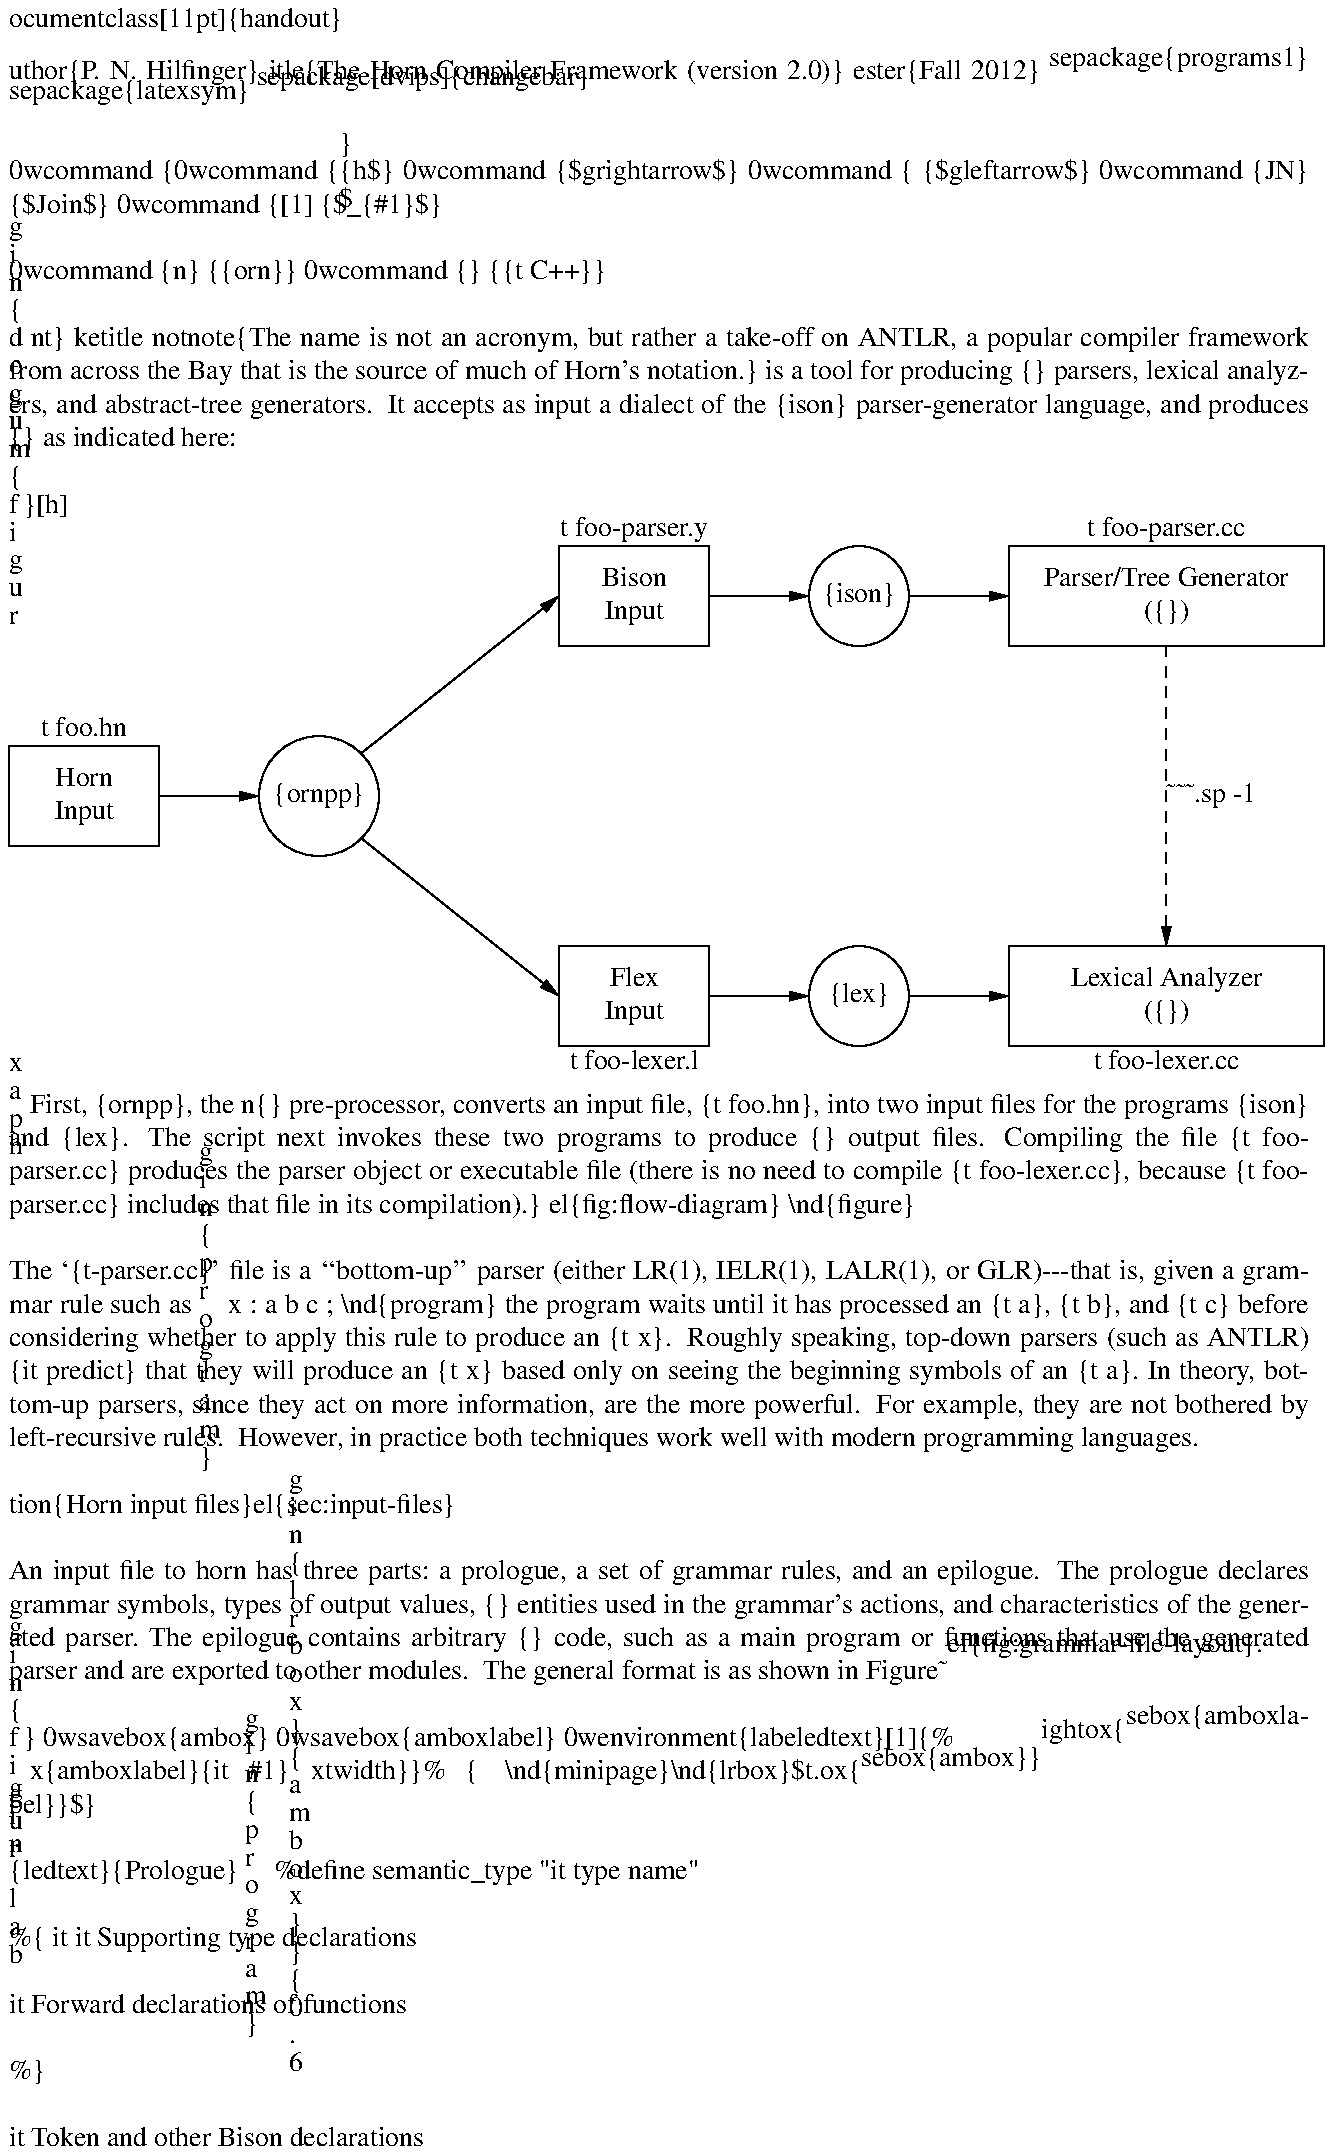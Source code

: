 \documentclass[11pt]{handout}

\author{P. N. Hilfinger}
\title{The Horn Compiler Framework (version 2.0)}
\course{CS164}
\semester{Fall 2012}
\usepackage{programs1}
\usepackage{latexsym}
\usepackage[dvips]{changebar}

\newcommand {\caret} {{\tt \^{ }}}
\newcommand {\bs} {$\backslash$}
\newcommand {\RA} {$\Longrightarrow$}
\newcommand {\LA} {$\Longleftarrow$}
\newcommand {\JN} {$\Join$}
\newcommand {\sv}[1] {$_{#1}$}

\newcommand {\Horn} {{\sc Horn}}
\newcommand {\CPP} {{\tt C++}}

\begin{document}
\maketitle
\Horn\footnote{The name is not an acronym, but rather a take-off on
ANTLR, a popular compiler framework from across the Bay that is the
source of much of Horn's notation.} is a tool
for producing \CPP{} parsers, lexical analyzers, and abstract-tree
generators.  It accepts as input a dialect of the {\sc Bison}
parser-generator language, and produces \CPP{} as indicated here:

\begin{figure}[h]
.PS
right

Bison: box "Bison" "Input"; arrow; circle "{\sc bison}"; arrow; 
       CPP_Parser: box "Parser/Tree Generator" "(\CPP{})" wid 2.1*boxwid
       "\tt foo-parser.y" at Bison.n above
       "\tt foo-parser.cc" at CPP_Parser.n above
       

Flex:  box "Flex" "Input" with .nw at Bison.sw - (0, 3*boxht); arrow; 
       circle "{\sc flex}"; arrow; 
       CPP_Lexer: box "Lexical Analyzer" "(\CPP{})" wid 2.1*boxwid
       "\tt foo-lexer.l" at Flex.s below
       "\tt foo-lexer.cc" at CPP_Lexer.s below

Input: box "Horn" "Input" with .e at 1/2 between Bison.w-(2,0) and Flex.w-(2,0);
       arrow; Horn: circle rad 1.2*circlerad "{\sc hornpp}" 
       arrow from Horn.ne to Bison.w 
       arrow from Horn.se to Flex.w 
       "\tt foo.hn" at Input.n above


arrow dashed from CPP_Parser.s to CPP_Lexer.n "~~~\#includes" ljust

.PE
\box\graph
\caption{Diagram of how the \Horn{} script processes source files.  
First, {\sc hornpp}, the \Horn{} pre-processor, converts an input file,
{\tt foo.hn}, into
two input files for the programs {\sc bison} and {\sc flex}.  The
script next invokes these two programs to produce \CPP{} output files.
Compiling the file {\tt foo-parser.cc} produces the parser object or
executable file (there is no need to compile {\tt foo-lexer.cc},
because {\tt foo-parser.cc} includes that file in its compilation).}
\label{fig:flow-diagram}
\end{figure}

The `{\tt-parser.cc}' file is a ``bottom-up'' parser (either LR(1),
IELR(1), LALR(1), or GLR)---that is, given a grammar rule such as
\begin{program}
x : a b c ;
\end{program}
the program waits until it has processed an {\tt a}, {\tt b}, and {\tt
c} before considering whether to apply this rule to produce an {\tt x}.
Roughly speaking, top-down parsers (such as ANTLR) {\it predict\/} 
that they will
produce an {\tt x} based only on seeing the beginning symbols of an
{\tt a}. In theory, bottom-up parsers, since they act on more
information, are the more powerful.  For example, they are not
bothered by left-recursive rules.  However, in practice
both techniques work well with modern programming languages. 

\section{Horn input files}\label{sec:input-files}

An input file to horn has three parts: a prologue, a set of grammar
rules, and an epilogue.  The prologue declares grammar symbols, types
of output values, \CPP{} entities used in the grammar's actions,
and characteristics of the generated parser. The epilogue contains
arbitrary \CPP{} code, such as a main program or functions that use the 
generated parser and are exported to other modules.  The general
format is as shown in Figure~\ref{fig:grammar-file-layout}.

\begin{figure}
\newsavebox{\grambox}
\newsavebox{\gramboxlabel}
\newenvironment{labeledtext}[1]{%
   \sbox{\gramboxlabel}{\it #1}\begin{lrbox}{\grambox}\begin{minipage}{0.6\textwidth}}%
{  \end{minipage}\end{lrbox}$\left.\mbox{\usebox{\grambox}}\right\}\mbox{\usebox{\gramboxlabel}}$}

\begin{labeledtext}{Prologue}
\begin{program}
%define semantic_type "\{\it type name\}"

%{
\{\it \#include statements\}

\{\it Supporting type declarations\}

\{\it Forward declarations of functions\}

%}

\{\it Token and other Bison declarations\}

\end{program}
\end{labeledtext}
\begin{labeledtext}{Grammar}
\begin{program}
%%

\{\it Grammar and lexical rules\}

\end{program}
\end{labeledtext}
\begin{labeledtext}{Epilogue}
\begin{program}
%%

\{\it Definitions of functions, global variables, etc.\}
\end{program}
\end{labeledtext}
\caption{General layout of a Horn input file.}
\label{fig:grammar-file-layout}
\end{figure}

\section{Basic  Grammar and Lexical Rules}\label{sec:basic-rules}

The rule sets that \Horn{} and its underlying engine, {\sc Bison}, handle are
called {\it context-free grammars (CFG).\/}  The notation used is a variety of 
{\it Backus-Naur Form (BNF).}
Each rule has the form
$$ s_0 : s_1 \dots s_n ; $$
($n\ge0$), where the $s_i$ are {\it grammar symbols,} each of which ultimately
stands for some set of possible strings of characters, which we'll
denote $L(s_i)$, the {\it language\/} denoted by $s_i$.  The generic rule
pictured here means ``The set of strings $L(s_0)$ includes (is a
superset of) all
those that can be formed by concatenating a string from each of $L(s_1)$,
$L(s_2)$, \dots, and $L(s_n)$.''  We refer to $s_0$ as the {\it
left-hand side\/} in this particular rule, and $s_1\dots s_n$ as the
{\it right-hand side.}

\subsection{Context-free grammar}\label{sec:basic-cfg}
A subset of grammar symbols, called 
{\it terminal symbols\/} (or {\it terminals\/} for short) form the base cases in this recursive
definition.  They are defined by a set of {\it lexical rules}
(described in \S\ref{sec:lexical-rules}), and in \Horn{} are denoted
by identifiers that start
with upper-case letters (such as {\tt ID}), by literal strings in
double quotes (e.g, {\tt"while"}), or by single-character strings in
single quotes (e.g., {\tt ';'}).  The other grammar symbols, all
beginning with lower-case letters in \Horn, 
are called {\it nonterminal symbols}\footnote{You can change this case
convention in a given file using the {\tt\%convention} directive.  See
\S\protect\ref{sec:decls}.}. One particular nonterminal
symbol is called the {\it start symbol,} conventionally taken to be the
symbol defined by the first grammar rule.  The language denoted by the
start symbol is the language defined by the grammar as a whole.
This language is taken to be the {\it minimal\/} language that
satisfies all the grammar rules\footnote{This is a typical sort of
definition in mathematics.  Each individual rule with a given nonterminal $s$ as
its left-hand side defines a subset of $L(s)$, but doesn't say what
else might be in $L(s)$.  So we make this additional provision of
minimality, which in effect says 
that the only strings in $L(s)$ are those that are {\it required\/} 
to be there by some rule.}.  

For example, the following grammar describes simple arithmetic
expressions (see \S\ref{sec:lexical-rules} for how we define the
terminal symbol {\tt NUM}):
\begin{program}
expr : term;

expr : expr "+" term;

expr : expr "-" term;

term : factor;

term : term "*" factor;

term : term "/" factor;

factor : NUM;

factor : "(" expr ")";
\end{program}

\noindent 
Usually, we abbreviate rules by grouping those for the same left-hand
side, like this
\begin{program}
expr : term  |  expr "+" term  | expr "-" term;

term : factor  |  term "*" factor  |  term "/" factor;

factor : NUM |  "(" expr ")";
\end{program}

\noindent 
Assuming that we define {\tt NUM} to describe ordinary integer numerals in Java,
this grammar describes a language containing such strings as 
``{\tt 2*(3+9)-42},'' as you can see from the following {\it
derivation:}
\begin{program}
expr \{\RA\} expr - term \{\RA\} expr - factor \{\RA\} expr - NUM \{\RA\} term - NUM
\{\RA\} term * factor - NUM \{\RA\} term * ( expr ) - NUM 
\{\RA\} term * ( expr + term ) - NUM \{\RA\} term * ( expr + factor ) - NUM
\{\RA\} term * ( expr + NUM ) - NUM \{\RA\} term * ( term + NUM ) - NUM
\{\RA\} term * ( factor + NUM ) - NUM \{\RA\} term * ( NUM + NUM ) - NUM
\{\RA\} factor * ( NUM + NUM ) - NUM \{\RA\} NUM * ( NUM + NUM ) - NUM 
\end{program}
This derivation consists of a sequence of {\it sentential forms\/}
(separated by arrows),
starting with the start symbol and ending with a character string
(once the {\tt NUM}s are replaced by numerals, anyway). 
At each step we apply one rule, replacing one nonterminal symbol with
the right-hand side of one rule for that nonterminal.
The parsers generated by \Horn{}
and {\sc Bison} actually perform such derivations in reverse, {\it
reducing\/} the input to the start symbol.

Here, the language $L({\tt expr})$ is the set of all sentential forms
that contain only terminal symbols and that appear at the end of
some derivation that starts from {\tt expr}.  
At each point in a derivation, there is typically more than one
possible rule by which to replace any given nonterminal symbol.  Any
of these rules might be chosen, regardless of what symbols surround
the nonterminal---hence the adjective {\it context-free.}  \Horn{}
always chooses to apply a rule to the rightmost nonterminal symbol at
each stage---a {\it rightmost derivation.}  Since it does so in
reverse, we say that it produces {\it reverse rightmost\/} (also
called {\it canonical\/}) derivations.

\subsection{The end of file}\label{sec:eof1}

The \Horn{} system actually inserts its own start symbol into the
grammar, effectively defining it like this:
\begin{program}
\{\it horn\_start\_symbol\} : your_start_symbol \{\it EOF\} ;
\end{program}
where {\tt EOF} indicates the end of the input (End Of File).  The
symbols written here in italics are internally generated; you don't
have access to them.
A lexical rule (\S\ref{sec:lexical-rules}) can return an end of file
token by using~0 as the syntactic category (see
\S\ref{sec:setting-token}),
but this is not generally necessary unless you include specific actions in your
lexer for end-of-file (see {\tt\_EOF} in \S\ref{sec:special-lexical-symbols}).

\subsection{Extended BNF}\label{sec:extended-bnf}

Certain grammatical constructs crop up repeatedly.  For example, as
part of 
describing an S-expression in Lisp, we need to describe a sequence of 
S-expressions\footnote{\Horn{} uses C-style comments, so ``{\tt/* empty */}'' is ignored.  I
use it for human readers as a convention for indicating a
right-hand side with no
symbols---an empty string.}:
\begin{program}
sexpr : atom | "(" sexpr_list ")";

sexpr_list : /* empty */ | sexpr_list sexpr;
\end{program}
As a shorthand, we can write this instead as
\begin{program}
sexpr : atom | "(" sexpr* ")";
\end{program}
The trailing `{\tt *}' (the {\it Kleene star}) 
means ``zero or more repetitions of.''  Similarly, a trailing
`{\tt+}', as in 
\begin{program}
stmt_list : stmt+
\end{program}
means ``one or more repetitions of,'' and a trailing `{\tt?}', as in
\begin{program}
relation : expr "not"? "in" expr;
\end{program}
means ``optional,'' or ``zero or one occurrences of.''

\Horn{} also permits grouping using parentheses, as in ordinary
algebraic expressions.  Thus, instead of
\begin{program}
expr : expr "+" term | expr "-" term;
\end{program}
you may write
\begin{program}
expr : expr ("+" | "-") term;
\end{program}
In combination with the other notations, you can describe even more
complex constructs succinctly, such as:
\begin{program}
argument_list : "(" ( expr ( "," expr )* )? ")";
\end{program}
to describe the parenthesized part of a function call.

These extensions to the plain BNF presented in \S\ref{sec:basic-cfg}
give what is called {\it extended
BNF}.  All of them can be translated into plain BNF (which, in fact, is how
the \Horn{} processor deals with them).

\subsection{Lexical rules}\label{sec:lexical-rules}

Lexical rules define terminal symbols, also known as {\it (lexical) tokens\/} or
{\it lexemes.\/}  The \Horn{} script 
uses an open-source tool called {\sc Flex} to produce a program
(called a {\it lexical analyzer\/}) that
processes them, splitting the input text into its constituent tokens
and giving these to the parser.  Each different kind of token has a
unique {\it syntactic category,\/} encoded as a non-negative integer.
In the \CPP{} programs it produces, \Horn{} defines the upper-cased 
terminal symbols used in your grammar as constants that other parts of
your program can use.

Lexical rules look very much like
ordinary context-free grammar rules that define nonterminal symbols
(``CFG rules'' from here on),
but with a few restrictions and extensions.  Lexical rules may not contain
nonterminal symbols or other named terminal symbols---just
double-quoted strings, single-quoted 
characters, and {\it auxiliary lexical symbols,} defined below.  Like
CFG rules, lexical rules may use parentheses and the operators
`{\tt*}', `{\tt+}', `{\tt?}', and `{\tt|}'. 

Lexical rules may also
use sets of characters.  First, the notation 
\begin{program}
'\{$C_1$\}' .. '\{$C_n$\}'
\end{program}
is a synonym for
\begin{program}
'\{$C_1$\}' | '\{$C_2$\}' | \{$\cdots$\} | '\{$C_n$\}'
\end{program}
where $C_2,\dots,C_{n-1}$ are all characters between $C_1$ and $C_n$
in the ASCII collating sequence.  Thus,
\begin{program}
'A' .. 'Z'
\end{program}
denotes ``any upper-case letter.''  
Ranges and single-quoted characters are the simplest sets of
characters.  The `{\tt|}' operator, when applied to two sets of
characters, yields a set of character.  Finally, the operator
`{\tt-}', when applied to two sets of characters, yields the set
difference between those sets: the set containing all characters in
the first operand that are not in the second.  For example, the set of 
lower-case consonants might be denoted
\begin{program}
'b' .. 'z' - ('e' | 'i' | 'o' | 'u')
\end{program}

An {\it auxiliary lexical symbol\/} starts with an underscore, and is
defined by an {\it auxiliary lexical rule\/} having the same form as other
lexical rules.  These rules have two additional restrictions: an
auxiliary lexical symbol must be defined in a single rule, and the
right-hand side of an auxiliary lexical rule may only contain 
auxiliary lexical symbols that are defined {\it before\/} that rule.  
For example, we can define
\begin{program}
_UpperCase : 'A' .. 'Z';
_LowerCase : 'a' .. 'z';
_Digit : '0' .. '9';
_Letter : _UpperCase | _LowerCase
_Alphanum : _Letter | _Digit
ID : _Letter _Alphanum*
NUM : _Digit+
\end{program}
but it would be illegal to put the definition of {\tt\_Alphanum} first,
since it would then reference auxiliary symbols defined later, and it
would be illegal to write a rule such as
\begin{program}
_Chars : _Char | _Char _Chars
\end{program}
since it mentions {\tt\_Chars} on the right-hand side, but that is not
defined in a {\it previous} rule.  

The collection of all lexical rules (and auxiliary rules) together
define a {\it regular language,}  the set of all terminals.  This
collection is interpreted differently from the CFG rules.  There is
no one start symbol.  Instead, each time a terminal symbol is needed,
the lexical analyzer produced by \Horn{} in effect tries each of the 
lexical grammar rules to see if it matches the beginning of the
remaining input text.  The analyzer delivers the terminal symbol
of whichever rule matches the {\it longest\/}
prefix of the remaining text, with ties going to the first of the
rules matching the most text.  For example, consider
\begin{program}
WITH : "with";
ID : _Letter _Alphanum*;
\end{program}
If the remaining input starts with the characters ``{\tt withdraw \$10},''
then both of these rules will match a prefix of the input, but the
rule for {\tt ID} matches the longer prefix, so the lexer produces
{\tt ID} as the next terminal symbol. It never matters what terminal
symbols are allowed by the CFG grammar; the lexical analyzer will 
try all lexical rules against the remaining input.

With a few  exceptions (see \S\ref{sec:eof1} and \S\ref{sec:prefer}),
lexical rules that match the
empty string are ignored, in order to guarantee that the lexical
analyzer always makes progress.  For example, consider
\begin{program}
NUM: ('0' .. '9')*;
\end{program}
If the next input character is something other than a digit, then the
definition of `{\tt*}' indicates that this rule can match an empty
string, which would be the longest possible match for {\tt NUM} in
that case.  However, even if no other lexical rule matches, the match
for {\tt NUM} will be ignored.  Instead, the lexical analyzer will
fall back to a last-resort default in which it delivers the next
character in the input as a token (the same token denoted by a
single-quoted one-character string in rules).

\Horn{} automatically  turns terminal symbols represented by strings
or character constants in the CFG grammar into lexical rules that
precede any lexical rules supplied by the user.  Thus,
\begin{program}
expr : expr "in" expr;
\end{program}
becomes something like
\begin{program}
TOK_3 : "in";
expr : expr TOK3 expr;
\end{program}
where {\tt TOK\_3} is some automatically generated symbol.
You never need to know about these generated symbols.
And because the implicit definition of {\tt TOK\_3} would come before
any (user-written) rule for {\it ID} (such as that above), 
the {\tt TOK\_3} rule will have precedence (as desired), even though
{\tt ID} also matches the same string.


\subsection{Predefined character sets}\label{sec:predefined-char-sets}

A few predefined auxiliary rules denote specific characters sets that
are often encountered.  Unlike user-defined auxiliary rules, these are
recognized as character sets and may therefore be subtracted from
other character sets, as in
\begin{program}
_NONBLANK : _ANY - ('\n' | '\t' | ' ' | '\r')
    ;
\end{program}
The names of these rules are reserved.

\begin{description}
\item[\_ANY] Any of the
allowable characters (everything other than ASCII NUL (`\verb|\000|')
and `\verb|\377|' (an 8-bit character used internally to indicate end-of-input).
\item[\_UPPER] Upper-case latin letters (\verb|'A'..'Z'|).
\item[\_LOWER] Lower-case latin letters (\verb|'a'..'z'|).
\item[\_LETTER] Same as \verb/_UPPER | _LOWER/.
\item[\_DIGIT] Decimal digits (\verb|'0'..'9'|).
\item[\_HEX] Hexadecimal digits (\verb/'0'..'9' | 'a' .. 'f' | 'A' .. 'F'/).
\item[\_ALNUM] Same as \verb/_ALPH | _DIGIT/.
\item[\_SPACE] One of the standard whitespace characters: blank, tab,
newline, carriage return, vertical tab, or form feed.
\item[\_BLANK] Same as \verb/' ' | '\t'/.
\item[\_CONTROL] A control character (\verb/'\001' .. '\037' | '177'/)
\item[\_GRAPHIC] A printable character that makes a visible mark.
\item[\_PRINTABLE] A blank or graphic character.
\item[\_PUNCTUATION] A non-alphanumeric graphic character.
\end{description}


\subsection{Special lexical symbols}\label{sec:special-lexical-symbols}

Several auxiliary symbols are pre-defined. Each matches the empty
string, but only under certain circumstances.  At the moment, none may
be mentioned in an auxiliary rule.
\begin{description}
\item[\_BOL] Matches the empty string at the beginning of a line: that
is, at the beginning of the file or just after a line terminator
sequence).   It may only occur as the first symbol in a lexical rule.
\item[\_EOL] Matches the empty string at the end of a line: 
that is, immediately before a line
terminator sequence (defined as an optional carriage return followed
by a newline character).  It does {\it not\/} match at the end of
file, so if the last line of your input is not properly terminated,
you may not get the results you expect.  It may only occur as the last
symbol in a lexical rule.

{\bf Warning:} There is a slight glitch here.  For the purposes of
determining a longest match, {\_EOL} counts as if it matched the
newline sequence (i.e., as if it matched a 1- or 2-character string rather
than a 0-character string).  Usually, this doesn't matter, but it is
easy to contrive cases where it does.

\item[\_EOF] Matches the empty string at the end of file.
It must appear at the end of its
rule. You will not often need to use this; the \Horn{} lexical analyzer will
by default return an end-of-file indication at the appropriate point,
and as described in \S\ref{sec:eof1}, the CFG grammar is automatically
set up to handle it.  {\tt\_EOF} is a special case in that any rule it
appears in {\it can} match the empty string.
Once {\tt\_EOF} matches, it continues to do so until the lexer
switches to another input file, so be careful to avoid an infinite
loop when using such rules.
A common way to do so is to have your rule explicitly return the
end-of-file category (0) when you reach real end of file (Horn usually
does this for you automatically if you don't provide an explicit rule
that matches {\tt\_EOF}.)
\end{description}

\subsection{Preferred lexical rules and empty matches}\label{sec:prefer}

Normally, the lexical analyzer returns the longest non-empty match
possible from among its rules, preferring the first-appearing rule
when there are ties.  By including the special declarative symbol
{\tt\%prefer} at the end of a lexical rule (just before the lexical
action, if any), you can specify that a rule should be chosen in
preference to rules not so marked, regardless of the length of text
matched, and that it may match an empty
string.  Among preferred rules, the usual precedence rules apply.

As you might guess, this feature is rather specialized.
In general, you should rely on \Horn's usual rules for precedence.
Indeed, the only use I've found so far for {\tt\%prefer} is to handle Python's
indentation rules:
\begin{program}
*: _BOL (' ' | '\t')* %prefer { ... }
\end{program}

When a preferred rule matches the empty string, no further 
preferred rules are applied until at least one more token is read
using non-preferred rules (to avoid infinite loops in which the
lexical analyzer keeps returning empty strings).

\section{Grammar Conflicts}\label{sec:conflicts}

\Horn{} parsers belong to a category known as {\it shift-reduce\/}
parsers.  These attempt to reconstruct, in reverse, the sequence of
grammar rules needed to derive the input from the start symbol, as
described in \S\ref{sec:basic-cfg}.  The parser consumes the input and
maintains a sequence of grammar symbols (terminals and nonterminals)
called the 
{\it parsing stack\/}\footnote{Abstractly, it is a 
sequence, but because of the way shift-reduce
parsing works, we almost invariably refer to it as a stack, since it
is always the most recently added symbols (those at the ``top'') that
are manipulated at each step.} such that the concatenation of 
the parsing stack and
the remaining input (as a sequence of tokens) forms one of the 
sentential forms in a derivation (again, see \S\ref{sec:basic-cfg}).

At each step, the parser either {\it shifts\/} a token from the
remaining input onto the end (top) of the parsing stack, or it 
{\it reduces\/} zero or more symbols on top of the parsing stack into
a nonterminal, using one of the grammar rules.  Since multiple grammar
rules might seem applicable to the top of the parsing stack, the
parser examines the next (unshifted) input token and a summary of the
contents of the parsing stack (the {\it parser state\/}) to decide
what rule (if any) to apply.  Sometimes, the choice is unclear,
causing \Horn{} (or more precisely, {\sc Bison}, which does the real
work) to report a {\it grammar conflict,\/} of which there are two
varieties: {\it shift-reduce\/} conflicts and {\it reduce-reduce\/} conflicts. 

\subsection{Shift-reduce conflicts}\label{sec:shift-reduce}

A shift-reduce conflict results when the top of
the stack contains the right-hand symbols of some grammar rule
(suggesting a reduction), but it might also be valid to shift the next
token so as to later get a different reduction.  For example, if you
were to write
\begin{program}
expr : expr '-' expr
     | ID 
     ;
\end{program}
and try to parse an input such as `{\tt a-b-c},' the parser would
eventually find itself in this situation:
\begin{program}
expr '-' expr \{\JN\} '-' ID 
\end{program}
where `\JN' marks the start of the remaining input.  At this
point, the parser could take either of two routes: either
\begin{program}
expr \{\JN\} '-' ID             \{\it (Reduce) \}
expr '-' ID \{\JN\}             \{\it (Shift twice) \}
expr '-' expr \{\JN\}           \{\it (Reduce) \}
expr \{\JN\}                    \{\it (Reduce) \}
\end{program}
or else
\begin{program}
expr '-' expr '-' ID \{\JN\}    \{\it (Shift twice) \}
expr '-' expr '-' expr \{\JN\}  \{\it (Reduce) \}
expr '-' expr \{\JN\}           \{\it (Reduce) \}
expr \{\JN\}                    \{\it (Reduce) \}
\end{program}
corresponding to interpreting this expression as either `{\tt(a-b)-c}' or 
`{\tt a-(b-c)}'.  In this example, the conflict results (as it often
does) from an essential ambiguity in the grammar.  The programmer
simply hasn't said which interpretation to choose. 

\subsection{Reduce-reduce conflicts}\label{sec:reduce-reduce}

A reduce-reduce conflict results when the top symbols of the
stack might reasonably be reduced according to either of two different
rules. For example, given a  grammar containing
\begin{program}
expr : '(' type ')' expr        \{\it (C-style cast)\}
     | '(' expr ')'             \{\it (parenthesized expression)\}
     | ID
     | ....
     ;
type : ID
     ;
\end{program}
and the input `{\tt (a) b}', the parser will eventually see this
situation:
\begin{program}
'(' ID \{\JN\} ')' ID
\end{program}
It might convert {\tt ID} either into a type or an expr.  In this
case, if it were to look beyond the `{\tt)}', it would see that
choosing to reduce to {\tt expr} would not work, but since the parser
looks only at the next unshifted token of the input, it does not see
this and therefore reports a conflict.  

This example notwithstanding, most reduce-reduce conflicts are due to
errors in your grammar.  You should treat warnings about reduce-reduce
conflicts as error messages and resolve them.  The parser-generator
will arbitrarily resolve these conflicts in favor of the earlier rule,
but it is extremely risky to rely on this resolution, since it usually
just papers over a real problem.  (This is in contrast to lexical analysis,
which also resolves conflicts in favor of the earlier rule, but where doing
so is usually the right thing.)

\subsection{Dealing with shift-reduce conflicts}\label{sec:precedence}

Sometimes, conflicts result from accidental introduction of
ambiguity.  For example, there's a good chance you'll eventually make
this mistake:
\begin{program}
expr : expr '+' term
       term                  \{\it (Left off the {\tt|})\}
     ;
\end{program}
or this one:
\begin{program}
expr :
     | expr '+' term         \{\it (Extra {\tt|})\}
     | term
     ;
\end{program}
Either of these can result in a flood of conflicts in the rest of
the grammar.  All I can say about accidental conflicts is ``Try not to
introduce them.''

Sometimes, however, a conflicted grammar is actually clearer than an 
unconflicted one, the principal example being expression grammars.
You'd like to be able to say
\begin{program}
expr : expr '+' expr
     | expr '-' expr
     | expr '*' expr
     ...
\end{program}
together with some way of indicating, as in informal English
descriptions, that the operators group to the left, with `{\tt*}'
having precedence over `{\tt+}' and `{\tt-}'.  The usual alternative
uses a cascade of definitions, like this:
\begin{program}
expr : term | expr '+' term | expr '-' term ;
term : factor | term '*' factor ;
  ...
\end{program}
(see if you can figure out why this approach avoids ambiguity).  This
works, but is a bit verbose.

\Horn{} uses a  mechanism provided by {\sc Bison} to allow you to
declare precedences for operators, so that an expression grammar can
look like this:
\begin{program}
%left '='
%left '+' '-'
%left '*' '/'
%right "**"
... 

%%

...

expr: ID
    | expr '+' expr
    | expr '-' expr
    | expr '=' expr
    | expr "**" expr
    ...
\end{program}
Here, `{\tt\%left}' and `{\tt\%right}' are declarations that go in the 
prologue of your grammar file.  They list operators from lowest to
highest precedence, and indicate whether they group to the left or
right.  Operators in the same declaration have the same precedence.  

The idea is pretty simple: \Horn{} assigns each rule the precedence of 
the operator token it contains (assuming there is only one token given
a precedence), tweaking the precedence slightly up if the operator is
left associative, and slightly down if it is right associative.  Now,
consider a conflict like that illustrated in
\S\ref{sec:shift-reduce}:
\begin{program}
expr '-' expr \{\JN\} '*' ID 
\end{program}
Either we can reduce the `{\tt expr '-' expr}' or shift the `{\tt*}'.
Because the rule has the precedence of `{\tt-}', which is declared to
be lower than that of `{\tt*}', shifting wins out here, and the parser
will eventually end up reducing the multiplication before reducing the
subtraction.  With 
\begin{program}
expr '-' expr \{\JN\} '-' ID 
\end{program}
since `{\tt-}' has been declared to be left associative, the
subtraction rule has (slightly) higher precedence than the `{\tt-}'
symbol, and the parser will reduce the first `{\tt-}' first, grouping
the first two terms together as desired.  

This is all very convenient, but I strongly recommend using this
feature {\it only\/} for simple operator precedence such as in these
examples.  The consequences of forcibly ``resolving'' conflicts that
actually indicate problems are surprising and usually undesirable.

\subsection{Precedence and extended BNF}

Given the facilities in \S\ref{sec:precedence}, it is natural to want
to write something like this:
\begin{program}
expr : expr ('+' | '-' | '*' | '/' | "**" | ...) expr ;
\end{program}
but you will quickly find this doesn't work.  \Horn{} converts this to
some weird-looking rule like\footnote{Symbols such as {\tt\_\_0} are 
internally generated, and are not lexical symbols.}:
\begin{program}
expr : expr __0 expr ;
__0 : '+' | '-' | '*' | '/' | "**" | ... ;
\end{program}
Whereas before, the parser would face situations like this:
\begin{program}
expr '-' expr \{\JN\} '-' ID 
\end{program}
where the two operators in question are both available for inspection,
with the new grammar, it sees only
\begin{program}
expr __0 expr \{\JN\} '-' ID 
\end{program}
and the identity of the left operator is lost.

Fortunately, there is a convenient, if moderately obscure feature that
addresses
just this problem. We can write our rule as follows:
\begin{program}
expr : expr ('+' | '-' | '*' | '/' | "**" | ...) expr %expand
\end{program}
The effect of the {\tt\%expand} directive is to convert this rule
differently, so that it reads
\begin{program}
expr : expr '+' expr | expr '-' expr | expr '*' expr | ... ;
\end{program}
In this form, precedence rules work properly.  You get to write the
more concise rule and have it expanded for you into the long-winded
form.

The \verb|%expand| directive also applies to the `\verb|?|' (optional)
operator, expanding a rule such as
\begin{program}
expr : unop? primary %expand ;
\end{program}
into the two rules
\begin{program}
expr : primary;
expr : unop primary
\end{program}
This is less often useful than the first example, but is sometimes
necessary to allow the parser to avoid having to decide whether to
reduce a rule before it has enough information.  Normally, the
`\verb|?|' operator would create a new nonterminal with a rule such as
\begin{program}
__1 : unop | /* empty */ ;
\end{program}
and substitute the new nonterminal for ``\verb|unop?|''.  That
wouldn't work in a situation like this:
\begin{program}
expr : unop? primary
     | primary postfixop
     ;
\end{program}
because in the absence of a {\tt unop} in the input stream,
the parser cannot tell whether to reduce the empty sequence to
{\tt\_\_1} until after it sees whether there is a  {\tt postfixop} after
the {\tt primary}.  With an \verb|%expand| on the first rule, no such
early decision is necessary.  



\subsection{GLR parsing}\label{sec:glr}

Sometimes, as in the example from \S\ref{sec:reduce-reduce}, a
conflict results from the fact that the parser is required to make a
decision before it has all the necessary information.  You can
generally resolve this with judicious rewriting, but it is sometimes
clearer to use ``brute force.'' \Horn{} provides an alternative
parsing algorithm called {\it Generalized LR (GLR)\/}\footnote{``LR'' 
is the
name of \Horn's standard parsing algorithm.  The initials stand for 
``Left-to-right (reverse) Rightmost derivation.''}.  When confronted
with a conflict at parsing time, the GLR parser will (in effect) split
into multiple parsers, each pursuing a different choice of shifts and
reductions.  As some of these choices turn out to be unfeasible, their
parsers die off.  Assuming that only one parser makes it to the end,
all is well.  While the parser is split, it does not execute any
actions, but instead saves them up until the surviving parse is
determined.  

For example, going back to the example from \S\ref{sec:reduce-reduce}:
\begin{program}
expr : '(' type ')' expr        \{\it (C-style cast)\}
     | '(' expr ')'             \{\it (parenthesized expression)\}
     | ID
     ;
type : ID
     ;
\end{program}
\Horn{} will report that there
is a reduce-reduce conflict when the parser has just shifted `{\tt(}'
and `{\tt ID}' and is looking at `{\tt)}'. If the parser were to look
one symbol beyond the `{\tt)}', it would know which reduction would
work.  For this grammar, including the declaration 
\begin{program}
%glr-parser
\end{program}
in the prologue will cause the parser to pursue both possibilities,
one of which will get pruned.

This is a very powerful mechanism (and not fully described here).
However, there is one problem: \Horn{} will still report conflicts in
the grammar, since it cannot in general analyze whether the parser is
guaranteed to accept only one parse.  You will have to analyze your
grammar carefully (and test it extensively) in order to make sure you
are getting the proper results.  Once you have done so, I suggest that
you declare the expected numbers of conflicts that will get resolved by
GLR so that \Horn{} will alert you when you make a change to the
grammar that might change the resolutions you've checked.  To indicate
that you expect exactly $N_{\mbox{sr}}$ shift-reduce and $N_{\mbox{rr}}$
reduce-reduce conflicts,
put the following declarations in your prologue:
\begin{program}
%expect \{$N_{\mbox{sr}}$\}
%expect-rr \{$N_{\mbox{rr}}$\}
\end{program}

\section{Semantic Actions}\label{sec:semantics}

So far, we've been concerned entirely with syntax.  The \Horn{}
parsers illustrated so far will read an input text and either
determine that it obeys the grammar rules and do nothing, or
determine that it does not obey the grammar rules and produce an error
message. The main point of defining a grammar and breaking it down
into rules is to implement {\it syntax-directed translation\/} of the
input, in which the particular derivation (sequence of rules) used to 
parse an input triggers a corresponding sequence of actions that
translates or otherwise processes the text. In \Horn, these actions
take the form of arbitrary \CPP{} code enclosed in curly braces and
placed at the end of a rule.  Being arbitrary \CPP{} code, it can do anything.
For example, given the \Horn{} program:
\begin{program}
expr : term              { printf ("term <- expr\n"); };
expr : expr "+" term     { printf ("expr + term <- expr\n"); };
expr : expr "-" term     { printf ("expr - term <- expr\n"); };
term : factor 		 { printf ("factor <- term\n"); };
term : term "*" factor   { printf ("term * factor <- term\n"); };
term : term "/" factor   { printf ("term / factor <- term\n"); };
factor : NUM              { printf ("NUM <- factor\n"); };
factor : "(" expr ")"    { printf ("( expr ) <- factor\n"); };
\end{program}
and the input string ``{\tt 2*(3+9)-42},'' we get the following output
from the compiled and executed program:
\begin{program}
NUM <- factor
factor <- term
NUM <- factor
factor <- term
term <- expr
NUM <- factor
factor <- term
expr + term <- expr
( expr ) <- factor
term * factor <- term
term <- expr
NUM <- factor
factor <- term
expr - term <- expr
\end{program}
Follow this output from bottom to top and compare it to the sample
derivation of the same string in \S\ref{sec:basic-cfg}. You should see
that each output line shows what changed between one derivation step
and the next.

\subsection{Semantic Values}\label{sec:semantic-values}

Such pure side-effect-producing programs are not the usual case.
More commonly, semantic actions are mostly concerned with computing
{\it semantic values\/} for nonterminal symbols.  Consider two steps 
from the derivation of {\tt 2*(3+9)-42} in our running example (see
\S\ref{sec:basic-cfg}):
\begin{program}
\{$\cdots$~\RA\} term - NUM \{\RA\} term * factor - NUM \{\RA~$\cdots$\}
\end{program}
First, let's reverse their order to match the order in which they
actually get processed:
\begin{program}
\{$\cdots$~\LA\} term * factor - NUM \{\LA\} term - NUM \{\LA~$\cdots$\}
\end{program}
The {\tt term*factor} part corresponds to `2*(3+9)' in the input.
Suppose we attach to each of these symbols the numeric value of the
numeric expression it represents:
\begin{program}
\{$\cdots$~\LA\} term\{\sv{2}\} * factor\{\sv{12}\} - NUM\{\sv{42}\} \{\LA\} term\{\sv{24}\} - NUM\{\sv{42}\} \{\LA~$\cdots$\}
\end{program}
The subscripts are the semantic values attached to the instances of
the grammar symbols in this example.  We can write the action for the rule that
specifies this derivation step so that it computes the value for the
newly reduced {\tt term}, like this:
\begin{program}
term : term "*" factor   { $$ = $term.value() * $factor.value(); }
\end{program}
In this action, we refer to the 
grammar symbols in the rule using the `{\tt\$}' notation, which the
\Horn{} preprocessor will convert to the (rather arcane) expressions
that actually access those symbols.  We can refer to a symbol's value
by its name (as in {\tt\$factor}) if it is unique.
Alternatively, we can attach labels to the symbols and refer to those:
\begin{program}
term : L=term "*" R=factor { $$ = $L.value() * $R.value(); }
\end{program}
This latter notation is necessary when the given grammar symbol is
used multiple times in a right-hand side.

These `{\tt\$$\cdot$}'
symbols have various operations defined on them, one of which is
{\tt.value()}, a method that extracts a semantic value of some
user-defined type.  Assigning a semantic value to the left-hand side
symbol (as in ``{\tt\$\$ =}'') effectively defines the semantic value
of that symbol.  Filling out the example:
\begin{program}
expr : term;
expr : expr "+" term     { $$ = $expr.value() + $term.value(); };
expr : expr "-" term     { $$ = $expr.value() - $term.value(); };
term : factor;
term : term "*" factor   { $$ = $term.value() * $factor.value(); };
term : term "/" factor   { $$ = $term.value() / $factor.value(); };
factor : NUM;
factor : "(" expr ")"    { $$ = $expr; };
\end{program}
When we don't provide an action, as in three of the rules above,
the default action copies the value of the first right-hand symbol, as
if we had written:
\begin{program}
expr : term                  { $$ = $term; };
\end{program}

\subsection{Inner actions}\label{sec:inner}

Occasionally, it is useful to take an action part way through
collecting the symbols on the right-hand side of a rule.  This is not often
necessary, but is sometimes useful in cases where global variables
affect subsequent processing.  Roughly, a rule such as
\begin{program}
init : "{" { initializing=true; } init_list "}" ;
\end{program}
is shorthand for 
\begin{program}
init : "{" gensym_1 init_list "}" ;
gensym_1 : /* empty */ { initializing = true; } ;
\end{program}
where {\tt gensym\_1} represents a new, unique, automatically generated symbol.
I said ``roughly'' because these inner rules {\it are\/} allowed to
reference the semantic values of preceding grammar symbols (but not
{\tt\$\$}), as in 
\begin{program}
values : expr { collect ($expr); } "=" expr;
\end{program}
even though ``{\tt\$expr}'' would not be defined in the
compiler-generated rule.  

Because inner actions introduce a new rule that the parser has to
reduce before seeing the subsequent parts of the right-hand side, they
can introduce conflicts, where the parser does not
have enough information immediately available
to decide what alternative path to follow (see
\S\ref{sec:conflicts}).

\subsection{Collecting actions}\label{sec:collecting}

Especially when you are using extended BNF, you will need to collect
lists of semantic values.  Let's go back to a previous example:
\begin{program}
sexpr : atom | "(" sexpr* ")";
\end{program}
If you add actions to this rule, you can reference {\tt\$sexpr} easily
enough, but the question becomes ``which of the sequence of zero or
more {\tt sexprs} did you mean?''  Fortunately, we have a solution,
illustrated here:
\begin{program}
sexpr : atom                 { $$ = process($atom.value()); }
      | "(" (L+=sexpr)* ")"  { $$ = process($L.list_value()); }
\end{program}
(the parentheses around `{\tt L+=\dots}' aren't actually necessary, but
they make the meaning clearer).  The `{\tt+=}' notation tells \Horn{}
to add each {\tt sexpr}'s value into a list 
whose type is {\tt gcvector}, a garbage-collected extension of {\tt vector<$T$>*}, 
where $T$ is the type of semantic values and {\tt vector} is the 
extensible vector type
in the \CPP{} Standard Template Library (STL).  The {\tt list\_value}
selector returns a pointer to such a list.

When forming trees (see
\S\ref{sec:tree-building}), many of your rules will take the form of passing
{\it all\/} the right-hand-side semantic values in order to some
function. To make this easier, the symbol \verb|$*| in a grammar rule
means ``the flattened list (type pointer to {\tt gcvector})
of all semantic values returned from the
right-hand-side symbols, in order of those symbols.'' The term
``flattened'' here means that when a semantic value is a list of tree
values, the list is appended to the value of \verb|$*|, so that
\verb|$*| is always a list of individual semantic values, rather than
a list of lists.  When no semantic value is specified for a grammar
rule in a tree-forming parser, its value is \verb|$*|. 

\subsection{Methods on grammar symbols}\label{sec:yysem-methods}

As you've seen in previous sections, the objects represented by
quantities such as \verb|$atom| can contain semantic values or lists
of values.  They also carry other information, which you can access by
means of additional methods.  Here is the list:
\begin{description}
\item[.value()] The semantic value of this symbol, if it is a simple
		value as opposed to a list.  Yields the default value
		if the value is missing.		
\item[.list\_value()] The value of this symbol as a list of semantic
		values.  Yields an empty list if the value is missing.
\item[.missing()] True if the semantic value of this symbol is missing
                (which happens in cases such as these:
\begin{program}
primary : atom suffix?                  { ... }
secondary : (atom suffix | prefix atom) { ... }
\end{program}
In the first case, \verb|$suffix.missing()| will be true if the
optional suffix is not present.  In the second, either
\verb|$suffix.missing()| or \verb|$prefix.missing()| will be true
depending on which alternative applies.)
\item[.text()] The source text associated with this symbol as a C++
string.  Generally, this is empty for symbols other than tokens
(lexical symbols), although the programmer can arrange to associate a
text value with all semantic values.
\item[.c\_text()] The source text associated with this symbol as a C 
\verb|const char*| pointer.  Unlike most C strings, however, this
pointer is not NUL terminated (use \verb|.text_size()| to get its
length).  Generally, this is NULL for symbols other than tokens
(lexical symbols), although the programmer can arrange to associate a
text value with all semantic values.
\item[.text\_size()] The length of text in \verb|.c_text()|.
\item[.loc()] The location of this symbol (its type is \verb|const char*|, 
but that should be immaterial; it is intended for use with 
\verb|yyprinted\_location|, \verb|yylocation_line|, and
\verb|yylocation_source|.)
See also \S\ref{sec:locations}.
\item[.set\_loc($L$)]
Set the location (the value of {\tt.loc()})
associated with this symbol to $L$.  If semantic values of symbols 
carry locations, this will also set the location of the semantic value
of this symbol.  See also \S\ref{sec:locations}.%
\end{description}

\section{Lexical Actions}\label{sec:lex-actions}

Lexical rules can also have actions, but they differ considerably from
actions on CFG rules.  For one thing, they are much more limited:
inner actions are not allowed; and a lexical action may not reference
the values of the individual right-hand side items---only the complete
text matched by the rule.  Within a lexical action, the symbol {\tt
\$TEXT} is a {\tt char*} pointer to the text matched by the rule and 
{\tt \$TEXT\_SIZE} is the length of this text.  When you compute a semantic
value to attach to the token produced by a lexical rule, you can
return it as you do for CFG rules:
\begin{program}
$$ = \{\it semantic value for token\};
\end{program}
For example, if your semantic values are integers, you might need a
rule like this for decimal literals\footnote{Actually, most such rules
won't allow a sign in order to avoid conflicts with unary negation,
for example, but I thought I'd take the opportunity to illustrate the 
`{\tt?}' operator.}:
\begin{program}
NUM : ("-" | "+")? ('0' .. '9')+    { $$ = atoi($TEXT); }
\end{program}

By default, the \Horn{} framework will set {\tt\$\$} if you do not.
When producing trees, the value is a standard token (leaf node)
containing the text of the token.
For values other
than
trees, this will be some function, $F$,
with the header:
\begin{program}
\{\it semantic\_value\_type $F\/$\} (int syntax, size_t len, const char* text);
\end{program}
where {\tt syntax} is the syntactic category of the token (e.g., {\tt
NUM} in the last example), {\tt text} is the text of the token, and
{\tt len} is the length of {\tt text} (so that {\tt text}, unlike the
usual C/C++ character string, need not be NUL-terminated).  By
default, $F$ is a function that simply returns the default value of
{\it semantic\_value\_type}.  You can specify your own such function
with the declaration
\begin{program}
%define token_factory \{\it yourfunction\}
\end{program}

The values that {\tt \$TEXT}
takes on are persistent: you may safely store them and expect that the
characters they point at will not change.  However, although within
the text of a lexical action, the string is NUL-terminated (as per the
standard C convention), it need not be so terminated later, so if you
need to keep the text around, you
will need to either copy the characters into a NUL-terminated string
or \CPP{} {\tt string}, or keep its length around as well.

\subsection{Specifying actions for implicit tokens}\label{sec:implicit-token-action}
In context-free rules, one normally indicates a literal token (such as
a keyword or punctuation mark) with a quoted string.  \Horn{} generates
lexical rules for these without your having to write anything,
and normally generates an appropriate lexical action.  You can specify 
explicit lexical actions for these symbols by using them on the left
side of a lexical rule whose right side consists of a single lexical
action.
For example, 
\begin{program}
"(" : { bracket_count += 1; } 
    ;
\end{program}
increments a variable once for each left parenthesis.  The actual
pattern matched by this rule is always the same as the left-hand side;
you never actually write it.

\subsection{Ignoring tokens}\label{sec:ignored-tokens}

In many cases, the parser would just as soon not see some of the
text.  For example, in most programming languages, whitespace (blanks, tabs, and
sometimes line terminators) take no part in the grammar of a language
and would be a nuisance to deal with there.  Similarly for
comments. The \Horn{} system provides a way to specify tokens that
should be ignored, and never seen by the parser.  To do this, simply
include a  {\tt YYIGNORE} statement (it's actually a macro) in the
lexical action. A typical example:
\begin{program}
WS : (' ' | '\t' | '\n' | '\r' | '\f')+   { YYIGNORE; }
\end{program}
The generated lexical analyzer will skip all {\tt WS} tokens and will
suppress the default creation of a semantic value for them.  These
tokens will still serve to delimit other tokens (such as identifiers
and keywords), as usually required in most applications.

\subsection{Explicit syntactic categories}\label{sec:setting-token}

As indicated in \S\ref{sec:lexical-rules}, the parser (outside of
actions) depends only on the syntactic categories of the tokens that
the lexical analyzer feeds to it.  In \Horn, these categories are
represented as integers. 
By default, the syntactic category returned by a rule is that named on
its left side, but there are cases where it is more convenient to
decide on a category in lexical actions.  The statement
\begin{program}
YYSET_TOKEN(\{\it category\});
\end{program}
does just this.  For example, we could write a rule like:
\begin{program}
UPPER_ID : ('A' .. 'Z') _Alphanum* ;
LOWER_ID : ('a' .. 'z') _Alphanum* ;
\end{program}
or like this:
\begin{program}
UPPER_ID : _Letter _Alphanum* { 
    if (islower ($TEXT[0])) YYSET_TOKEN(LOWER_ID); }
\end{program}
Of course, it is a little confusing for the reader to have the
syntactic category returned by a rule differ from that on the
left-hand side like this, so we also allow rules with no specified 
syntactic category:
\begin{program}
* : _Letter _Alphanum* { 
    YYSET_TOKEN(islower ($TEXT[0]) ? LOWER_ID : UPPER_ID); }
\end{program}
In the absence of {\tt YYSET\_TOKEN}, these rules are ignored, so we
could also rewrite the whitespace rule as
\begin{program}
* : (' ' | '\t' | '\n' | '\r' | '\f')+
\end{program}

\subsection{Declaring syntactic categories}\label{sec:declare-tokens}

When using {\tt YYSET\_TOKEN}, you must be careful that the names you
use as syntactic categories are defined.  \Horn{} does this
automatically for names that appear on the left sides of lexical
rules, but not for other names you might want to use.  However, you
can introduce new names by means of a {\it token declaration,\/} which
appears in the prologue mentioned in \S\ref{sec:input-files}.  For
example:
\begin{program}
%token UPPER_ID LOWER_ID
\end{program}
introduces the syntactic categories in the example above without requiring that
you use them on the left-hand side of a lexical rule.
New syntactic categories are particularly useful
when used with the \Horn{} tree-building framework (see
\S\ref{sec:explicit-tree} and \S\ref{sec:tree-factory}), 
which uses them to identify types of tree
nodes.

You can also attach symbolic names to tokens denoted by string
literals.  For example,
\begin{program}
%token EXPO "**"
\end{program}
Allows you to use the name EXPO in program text to name the syntactic
category associated with the `{\tt**}' token (which would otherwise be
anonymous).  

\section{Defining Semantic Types}\label{sec:semantic-types}

In order to use the {\tt.value()} and {\tt.list\_value()} methods (see
\S\ref{sec:semantic-values}), you must inform \Horn{} what types of
value they return and provide some information about these types.
The simplest declaration is just
\begin{program}
%define semantic_type "\{\it Type\}"
\end{program}
which indicates the type of semantic values and creates a list type 
for use with `{\tt+=}' operators.
One may supply any POD
type\footnote{POD stands for ``Plain Old Data'' and refers to
standard C types, in particular excluding types with constructors or
destructors.  The standard collection types in the \CPP{} library, in
particular are {\it not\/} POD types.  However, since pointers 
are POD types, you can generally get anything you want for a
semantic type by using a level of indirection.} for {\it Type},
with the result that the expression {\tt \${\it X}.value()} will yield
values of that type and lists returned by {\tt \${\it
X}.list\_value()} will yield a type derived from the standard \CPP{}
library type {\tt list<{\it Type\/}>}.
Figure~\ref{fig:calc} shows
a fleshed-out example.  

To get the operations required by  the tree-building
features described in \S\ref{sec:tree-building},
use the declaration
\begin{program}
%define semantic_tree_type \{\it YOUR\_TREE\_TYPE\}
\end{program}
in place of \verb|%define semantic_type|.

\begin{figure}[p]
\begin{program}
%{
#  include <cstdlib>
#  include <cstdio>
#  include <math.h>

   extern double make_token (int syntax, size_t len, const char* text);

   using namespace std;

%}

%define token_factory make_token
%define semantic_type double
%interactive

%left "+" "-"
%left "*" "/"
%right "**"

%%

prog : (expr ";" { printf ("=%g\n", $expr.value()); })* ;

expr : L=expr "+" R=expr     { $$ = $L.value() + $R.value(); };
expr : L=expr "-" R=expr     { $$ = $L.value() - $R.value(); };
expr : L=expr "*" R=expr     { $$ = $L.value() * $R.value(); };
expr : L=expr "/" R=expr     { $$ = $L.value() / $R.value(); };
expr : L=expr "**" R=expr    { $$ = pow($L.value(), $R.value()); };
expr : NUM;
expr : "(" expr ")"          { $$ = $expr; };

_DIG : '0' .. '9' ;
NUM : _DIG+ ("." _DIG*)? (("e"|"E") ("+"|"-")? _DIG+)? ;
* : ' ' | '\t' | '\n' | '\r';
%%

double
make_token (int syntax, size_t len, const char* text) {
   return strtod (text, NULL);
}

int
main () {
  yypush_lexer (stdin, "<stdin>");
  yyparse ();
}
\end{program}
\caption{Full calculator example, showing specification of a simple
domain of semantic value (in this case, {\tt double}).}
\label{fig:calc}
\end{figure}

\subsection{Automatic storage deallocation}\label{sec:storage}
\paragraph{Background.}
\CPP{} does not provide garbage collection of dynamically allocated
storage (i.e., storage allocated using the {\bf new}
operator)---indeed, several features of the language make automatic 
garbage collection quite difficult.  Therefore, compilers produced by 
the \Horn{} framework use
a heuristic garbage collector known as the 
{\it Boehm-Demers-Weiser collector%
\footnote{For more information, see URL
{\tt http://www.hpl.hp.com/personal/Hans\_Boehm/gc} or Richard Jones
and Rafael Lins, {\it Garbage Collection: Algorithms for Automatic
Dynamic Memory Management,} John Wiley \& Sons, 1996.}%
,}
which collects a subset of heap storage
that could safely be deallocated.  
While it isn't perfect, it does succeed in automatically
freeing available objects to a remarkable extent, and requires very
little cooperation from the programmer.

The underlying technique is known as {\it conservative mark-and-sweep
garbage collection.}
Standard mark-and-sweep garbage collection finds and deallocates {\it
unreachable\/} memory when
needed to allocate new objects on the heap.  An object in memory is said to be
unreachable at some point during execution of a program if
no legal continuation of the execution could ever access it---that is,
if no chain of pointers from an object pointed to by a nameable
variable or from the result of a call to a builtin library procedure ``reaches'' 
(points to or into) that object.  Since the contents of such objects
can have no effect on the subsequent execution of the program, the
memory containing those objects can be freely recycled
for use in new allocations\footnote{Certain 
practices---among others, I/O of pointers or conversion of pointers to and
from integers---can also cause trouble, but their effects are
technically undefined anyway.}
To use standard mark-and-sweep collection, the relevant portions of
the run-time system must ``know'' which locations in memory contain
pointers and be able to access these locations---information that C or
C++ compilers typically do not maintain at execution time.  

Conservative garbage collection finds unreachable storage by treating
values in memory that {\it might\/} be pointers as if they definitely
are pointers.  As a result, it will in general treat certain objects
whose addresses happen to equal (as raw bit sequences) the contents of
some superset of the memory locations that are accessible to the
program as if they were reachable, even when they actually are not.
That is, it conservatively refrains from collecting memory that
``looks'' as if it might be pointed by truly reachable storage,
and collects instead a heuristically selected subset of candidate
memory.  

\paragraph{Automatic Garbage Collection in Horn.}  
You must have the Boehm-Demers-Weiser collector installed on your
system to compile programs produced by Horn.  Any C++ source files you
use should link the
executable with the option {\tt-lgc} (and any necessary {\tt-L}
option needed to inform the linker where to find that library).

For the most part, the use of garbage collection in \Horn{}-generated
compilers is invisible, but there are some precautions you must take.
The
standard \Horn{} tree and token types (see \S\ref{sec:tree-building}) 
derive from a class {\tt gc}, which causes
objects of these types to be allocated in garbage-collected storage.
Any of your own code that stores semantic values pointing to these types 
in dynamically allocated storage (allocated using the C++ {\bf new}
operator) must make sure that all such storage is known to the garbage
collector (we say that the storage is {\it traced}.) 
Traced storage includes:
\begin{itemize}
\item Local variables, those declared {\tt static}, and those with
external linkage;
\item Objects of type {\tt
      gcvector} or {\tt gcmap}, which are defined by the \Horn{}
      framework as garbage-collected substitutes for the
       C++ library classes {\tt vector} and {\tt map};
\item Objects of classes that extend the class {\tt gc} (part of the 
      Boehm-Demers-Weiser collector.)
\item Objects that are explicitly allocated in garbage-collected
storage with the C++ placement syntax:
\begin{program}
new (GC) MyType(...)
\end{program}
\item Standard C++  container objects that are allocated in traced
storage and that are declared using {\tt gc\_allocator} for the
allocation template parameter. For example:
\begin{program}
#include <list>
std::list<Node*, gc_allocator> nodeList;
\end{program}
The allocation
parameter is not often used in C++ programs.  It is needed because the
C++ standard collection types dynamically allocate their (private) internal 
data structures; the
allocation parameters tell them where to allocate this memory.  
If in addition your program allocates the objects themselves on the
heap, you must also use placement syntax, as in 
\begin{program}
typedef std::list<Node*, gc_allocator> MyList;
MyList* L = new (GC) MyList();
\end{program}
The types {\tt gcvector} and {\tt gcmap} already do all of this for C++
classes {\tt std::vector} and {\tt std::map}, so that you get the
effect of the statement above simply by saying
\begin{program}
gcvector<Node*>* V = new gcvector<Node*>();
\end{program}
\end{itemize}

\section{Building Abstract Syntax Trees}\label{sec:tree-building}

One very common application of parser frameworks is the production of
{\it abstract syntax trees\/} (ASTs), which are essentially tree
representations of a program that elide certain syntactic or lexical details.
\Horn{} includes a set of notations
that allow you to specify transformations from textual representations
of programs to ASTs, and provides some basic AST classes that you can
extend to suit your application.

This framework provides trees in which each node is labeled by a
token and has an arbitrary number of children.  For example, consider
again a language of arithmetic  expressions, and suppose that the
translation we're after takes each expression, $E =E_1 \oplus E_2$
(where `$\oplus$' is a binary operator) and produces a tree, $T(E)$, labeled 
with the token for $\oplus$ and having two children representing the
translations of $E_1$ and $E_2$ (or in Lisp-like prefix notation, {\tt($\oplus$
$T(E_1)$ $T(E_2)$)}).  We could re-work the calculator example in
Figure~\ref{fig:calc} to do this by modifying the actions:
\begin{program}
expr : L=expr op="+" R=expr { $$ = make_tree ($op.value(), $L.value(), $R.value(); };
expr : L=expr op="-" R=expr { $$ = make_tree ($op.value(), $L.value(), $R.value(); };
expr : L=expr op="*" R=expr { $$ = make_tree ($op.value(), $L.value(), $R.value(); };
expr : L=expr op="/" R=expr { $$ = make_tree ($op.value(), $L.value(), $R.value(); };
expr : L=expr op="**" R=expr { $$ = make_tree ($op.value(), $L.value(), $R.value(); };
expr : NUM;
expr : "(" expr ")"         { $$ = $expr; };

_DIG : '0' .. '9' ;
NUM : _DIG+ ("." _DIG*)? (("e"|"E") ("+"|"-")? _DIG+)?
\end{program}

As you can see, this leads to a rather tedious and repetitive 
definition.  You can be considerably more clear and concise
by using \Horn's tree-forming
operators, which allow the following specification:
\begin{program}
%right "**"
%left "*" "/"
%left "+" "-"

%token EXPO "**"
%%

expr : expr "+"^ expr;
expr : expr "-"^ expr;
expr : expr "*"^ expr;
expr : expr "/"^ expr;
expr : expr "**"^ expr;
expr : NUM;
expr : "("! expr ")"!;

_DIG : '0' .. '9' ;
NUM : _DIG+ ("." _DIG*)? (("e"|"E") ("+"|"-")? _DIG+)?;
\end{program}
This produces the same definition as before.  The `\verb|^|' symbols
mark the operators, and the `\verb|!|' symbols mark tokens that are to
be ignored and not included in the tree.  All defaulted lexical rules that
are supposed to return tokens use a call to a {\tt make\_token}
operator, as in the previous version.  (We've also defined the
symbolic name {\tt EXPO} as a synonym for the `{\tt**}' token.  We
won't really need it, however, until \S\ref{sec:tree-factory}.)

More precisely, consider a general grammar rule of the form
\begin{program}
\{$x0 : a_1~\cdots~ a_k~ b_{1}\mbox{\tt\string^} ~a_{k+1}~\cdots~ a_{k'}
~b_2\mbox{\tt\string^}~ a_{k'+1}~ \cdots;$\}
\end{program}
where all the $a_i$ and $b_i$ are grammar symbols.  We eliminate any
symbols followed by {\tt!}, and then proceed from left to right,
adding the value of each $a_i$ to the ``current node''.  Initially,
the current node is a special kind of tree node that acts as a list
(it has a null operator), so that in the absence of any $b_j$\verb|^|
clauses, the default action will just produce a list of the values of
the $a_i$. Each time a $b_j$\verb|^| is encountered, the framework
creates a new node with $b_j$ as its operator and the current node as
its child.  This new node now becomes the current node.

Adding a list node, $L$, as a child of another node, $N$,
``unpacks'' $L$; that is, its children become the
(direct) children of $N$, so that lists {\it per se\/} 
are never children of other nodes (including other lists).  This is
similar to Perl, in which there are no lists of lists, since lists are
always flattened into single-level structures.  Therefore, a rule such
as
\begin{program}
thing : ID ID  "<>"^ NUM NUM
\end{program}
gives trees of the form
\begin{program}
("<>" ID ID NUM NUM)
\end{program}
rather than something like
\begin{program}
("<>" (ID ID) NUM NUM)
\end{program}
Likewise, the rules 
\begin{program}
thing : ids "<>"^ nums ;
ids : ID ID ;
nums : NUM NUM ;
\end{program}
yield the same trees as the first form ({\tt ids} yields a list of two 
{\tt ID} nodes, since there is no \verb|^| operator present.

When combined with extended BNF operators, you can get some nice
effects.
For example,
\begin{program}
arg_list : "("! (expr (","! expr)*)? ")"! ;
\end{program}
turns input ``{\tt (e1, e2, e3)}'' into a list of three expression trees,
discarding the commas and parentheses.  The same rule matches input
``{\tt ()},'' yielding an empty list.
As another example,
\begin{program}
expr : NUM (op^ NUM)+ ;
op : "+" | "-" ;
\end{program}
would yield a left-associated tree such as 
\begin{program}
(+ (- (+ NUM NUM) NUM) NUM)
\end{program}
from input text ``{\tt NUM + NUM - NUM + NUM}.''

\subsection{Explicit tree formation}\label{sec:explicit-tree}

Sometimes, the convenient and concise tree-formation operators
`\verb|^|' doesn't quite fit the grammar.  For example, to translate a
function call with a syntax such as
\begin{program}
expr : expr "("! arg_list ")"! 
\end{program}
you'll most likely want an operator with a name such as \verb|CALL|,
defined with
\begin{program}
%token CALL
\end{program}
in the prelude (see \S\ref{sec:declare-tokens}).
(You {\it could\/} instead use `\verb|(|' as an operator, as in
\begin{program}
expr : expr "("^ arg_list ")"!    /* ?? */
\end{program}
but this seems a bit artificial.)  There's nothing for it but to set
\verb|$$| explicitly.  Fortunately, there are a few shortcuts.  In
actions, the symbol \verb|$^| is shorthand for the name of the
tree-forming function.  Its first argument, the operator, can either
be a token from the right-hand side of the rule, or it can be the name
of a terminal symbol from the grammar.  So, for example,
\begin{program}
expr : expr "("! arg_list ")"!   { $$ = $^(CALL, $expr, $arg_list); }
\end{program}
For even more brevity, you can refer to the entire list of tree
operands (if there is at least one) with `\verb|$*|':
\begin{program}
expr : expr "("! arg_list ")"!   { $$ = $^(CALL, $*); }
\end{program}

\subsection{Defining tree types}\label{sec:tree-types}

The \Horn{} framework includes a generic tree type that serves as the 
base class of user-defined trees.  This provides for simple tree formation,
and for accessors for children and operators.  Any particular tree type 
used in your program will be derived from the generic type, and will add 
whatever additional methods and other members needed for your application.  
The simplest possible definition, giving only the basics, looks like this:
\begin{program}
%define semantic_tree_type Node

%{
class Token;
class Tree;

class Node : public CommonNode<Node, Token, Tree> {
   /* The predefined class CommonNode defines the type NodePtr as a
    * synonym for Node*. */
};

class Tree : public CommonTree<Node, Token, Tree> {
public: 
   /** An internal node with operator OPER (which must be a token),
     *  and the children between iterators BEGIN (inclusive) and END 
     *  (exclusive). */
    template <class InputIterator>
    Tree (Node::NodePtr oper, InputIterator begin, InputIterator end) 
	: CommonTree<Node, Token, Tree>(oper, begin, end) { }

};

class Token : public CommonToken<Node, Token, Tree> {
public:
    Token (int syntax, const char* text, size_t len, bool owner = false)
	: CommonToken<Node, Token, Tree>
             (syntax, text, len, owner) { }
    Token (int syntax, const std::string& text, bool owner)
        : CommonToken<Node, Token, Tree>
             (syntax, text, owner) { }
};
%}
\end{program}
The rather convoluted definitions of {\tt Node}, {\tt
Tree}, and {\tt Token} address a problem with the static
typing of \CPP{}.  First, we want to have a common type that defines operations
on all tree nodes, with two derived types covering tokens (a type of
leaf) and inner nodes.  So far, so easy: we just define
\begin{program}
class CommonNode { 
    ... 
    CommonNode* child (int k) const { ... }
    ...
};
class CommonToken : public CommonNode { ... }
class CommonTree : public CommonNode { ... }
\end{program}
Unfortunately, what we really want is for the user to be able to
extend these three types.  However, when you derive {\tt YourNode} 
from {\tt CommonNode}, the 
new type is no longer a supertype of {\tt CommonToken} and {\tt CommonTree}, so
that types you derive from those latter two types will not be subtypes of
{\tt YourNode}.  Therefore, we define our base node types as taking the 
types you want to define as parameters.  The real definitions look more 
like this:
\begin{program}
template <class YourNode, class YourToken, class YourTree>
class CommonNode {
public:
    ...
    virtual YourNode* child (int k) const { ... }
    ...
};

template <class YourNode, class YourToken, class YourTree>
class CommonToken : public YourNode {
   ... 
};

template <class YourNode, class YourToken, class YourTree>
class CommonTree : public YourNode {
   ... 
};
\end{program}
It looks strange, but when these are instantiated (so that {\tt Node}, 
is substituted for {\tt YourNode}, {\tt Token} for {\tt YourToken},
and {\tt Tree} for {\tt YourTree}), the subtyping relations will all
be right: {\tt Token} and {\tt Tree} will be subtypes of {\tt Node},
as desired. 

\subsection{Node Factories}\label{sec:tree-factory}

One common pattern used in compilers and other language processors
assigns a subtype of the tree type to each different kind (or ``{\it
phylum}'') of AST---one for {\tt if} statements, one for function
calls, etc.  By defining appropriate virtual methods in the base node
type, you can then customize the behavior of each type of node---say
by having a different overriding of a code-generating method for each.

The \Horn{} framework helps out here by providing a static node {\it
factory\/} method that allows the framework to decide what type of
node to create depending on the syntactic category of the operator.
By putting the appropriate boilerplate into an AST class,
you can get the framework to generate an instance of it for each
instance of a given operator.

Let's consider again the arithmetic-expression example from
\S\ref{sec:tree-building}, which had the operators
\begin{program}
 "+" "-" "*" "/" "**"
\end{program}
We'll give our AST nodes an {\tt eval} method, which yields the
integer value denoted by that tree (performing whatever its operator
is supposed to do on the values of its operands).
Figure~\ref{fig:arith-eg2}
shows the definition of
the parent node, token, and tree types.
\begin{figure}
\begin{program}
class Arith_Token;
class Arith_Tree;

class Arith_Token;
class Arith_Tree;

class Arith_Node : public CommonNode<Arith_Node, Arith_Token, Arith_Tree> {
public:
    virtual int eval () { return 0; }
};

class Arith_Tree : public CommonTree<Arith_Node, Arith_Token, Arith_Tree> {
protected:
    template <class InputIterator>
    Arith_Tree (const Arith_Tree::NodePtr& oper,
                InputIterator begin, InputIterator end)
          : CommonTree<Arith_Node, Arith_Token, Arith_Tree (oper,  begin, end)
    { }
    /** Factory constructor.  See text. */
    Arith_Tree (int syntax) 
          : CommonTree<Arith_Node, Arith_Token, Arith_Tree> (syntax) { }

};

class Arith_Token : public CommonToken<Arith_Node, Arith_Token, Arith_Tree> {
public:
    Arith_Token (int syntax, const char* text, size_t len, bool owner = false)
	: CommonToken<Arith_Node, Arith_Token, Arith_Tree>
            (syntax, text, len, owner),
          _value (atoi(string(text, len).c_str()))
    { }

    Arith_Token (int syntax, const std::string& text, bool owner)
        : CommonToken<Arith_Node, Arith_Token, Arith_Tree> (syntax, text, owner) { }

    int eval () { return _value; }

private:
    int _value;
};
\end{program}
\caption{Parent classes for arithmetic ASTs (unabbreviated.)}
\label{fig:arith-eg2}
\end{figure}

Now we can define separate classes for each of the operators.  Here's
addition:

\begin{program}
class Add_Tree : public Arith_Tree {
public:
    int eval() {
        return child(0)->eval() + child(1)->eval();
    }

protected:

    Add_Tree* make (const Arith_Node::NodePtr& oper,
                    const Arith_Node::iterator& begin, 
                    const Arith_Node::iterator& end) {
	return new Type (oper, begin, end);
    }

    Add_Tree(const Arith_Node::NodePtr& oper,
                    const Arith_Node::iterator& begin, 
                    const Arith_Node::iterator& end) 
            : Arith_Tree(oper, begin, end) { }

    /** Use for factory only. */
    Add_Tree() : Arith_Tree('+') { }
    static const Add_Tree factory;
};

const Add_Tree Add_Tree::factory;
\end{program}

That's about it.  The declaration of {\tt Add\_Tree::factory} (which
cannot be referenced outside the {\tt Add\_Tree class}) is a C++ trick
that calls the one-argument constructor defined by the
{\tt CommonTree} template class before the main program gets executed.
This in turn causes the factory variable to get stored in a mapping
between syntactic categories and
factory nodes.
The {\tt make} method overrides a virtual {\tt make} method in the
{\tt CommonTree} template class.  To create a new node whose operator
has the syntactic category '+', the \Horn{} framework first looks up 
the factory for {\tt Add\_Tree} in a table indexed by syntactic
category, and then calls the {\tt make} method on that factory,
which, as you see, then calls the constructor for {\tt Add\_Tree}.

For single-character tokens like
{\tt"+"}, the framework simply uses the ASCII character value as the
syntactic category. For others, you'll need to use (and define)
symbolic names with {\tt \%token} declarations.

\subsection{Useful Abbreviations}\label{sec:node_abbrevs}

The definitions in this section are involved and, when repeated many
times for each subclass of tree, tend to clutter one's source
programs.  Therefore, the \Horn{} framework provides some abbreviating
macros.  Figure~\ref{fig:arith-eg2-abbrev} 
gives an abbreviated version of Figure~\ref{fig:arith-eg2} and of {\tt
Add\_Tree}.  The confusion of constructors is reduced to a few lines
for each class.  The macro {\tt NODE\_BASE\_CONSTRUCTORS} defines the
necessary constructors for a base class---one that is not
instantiated.  {\tt NODE\_CONSTRUCTORS} defines the necessary
constructors and declares the factory variable
for a node that will be instantiated, and
{\tt NODE\_FACTORY} defines the actual factory variable.

\begin{figure}
\begin{program}
class Arith_Token;
class Arith_Tree;

class Arith_Token;
class Arith_Tree;

class Arith_Node : public CommonNode<Arith_Node, Arith_Token, Arith_Tree> {
public:
    virtual int eval () { return 0; }
};

typedef CommonTree<Arith_Node, Arith_Token, Arith_Tree> Arith_Tree_Parent;

class Arith_Tree : public Arith_Tree_Parent {
protected:
      NODE_BASE_CONSTRUCTORS (Arith_Tree, Arith_Tree_Parent);
};

class Arith_Token ... /* \{\it as in Figure~\ref{fig:arith-eg2}\} */

class Add_Tree : public Arith_Tree {
public:
    int eval() {
        return child(0)->eval() + child(1)->eval();
    }

protected:

    NODE_CONSTRUCTORS (Add_Tree, Arith_Tree);
};

NODE_FACTORY (Add_Tree, '+');
\end{program}
\caption{Abbreviated version of arithmetic trees.}
\label{fig:arith-eg2-abbrev}
\end{figure}

Occasionally, you'll need to have your node constructors perform
additional initialization.  In the general case, you'll have to forego
using the macros and write the full definitions (as shown in
Figure~\ref{fig:arith-eg2}).  However, if the definitions are simple
initializers, the \Horn{} framework provides a couple of macros to do
the job.  

For example, suppose that you have a tree subclass that has two
additional integer fields that must be initialized to 0.  In expanded
form, such a class would look like this:
\begin{program}
class Fancy_Tree : public Arith_Tree {
private:
    int writes, reads;

protected:

    Fancy_Tree* make (const Arith_Node::NodePtr& oper,
                      const Arith_Node::iterator& begin, 
                      const Arith_Node::iterator& end)
    {
	return new Type (oper, begin, end);
    }

    Add_Tree(const Arith_Node::NodePtr& oper,
                    const Arith_Node::iterator& begin, 
                    const Arith_Node::iterator& end) 
            : Arith_Tree(oper, begin, end), writes(0), reads(0) {
    }

    ... \{\it etc. \}

};
\end{program}
The abbreviated version is
\begin{program}
class Fancy_Tree : public Arith_Tree {
private:
    int writes, reads;

protected:

    NODE_CONSTRUCTORS_INIT (Fancy_Tree, Arith_Tree, writes(0), reads(0));
};
\end{program}
There is likewise a {\tt NODE\_BASE\_CONSTRUCTORS\_INIT} for base types.

\section{Source Locations}\label{sec:locations}
When you push a file or string into a \Horn{} lexer, it will keep track
of the correspondence between the lexeme text it returns (in the form
of C {\tt{}char*} pointers) and positions (line numbers) that the text
came from, relative to the file or string that contained it.  The
function {\tt yyprinted\_location}($P$) (see \S\ref{sec:yysem-methods})
will convert a text pointer, $P$, into a string of the form
$F${\tt:}$L$, where $F\/$ is the supplied to {\tt yypush\_lexer} for
the file or string that contains $P$, and $L$ is the line number
within that file or string. 
The functions {\tt yylocation\_line} and {\tt yylocation\_source}
break out $L$ and $P$ individually.
Thus, these {\tt{}char*} pointers double
as source locations.  

During the parse, the function {\tt yysource\_location()} returns the
lexer's current position, which is generally somewhere {\it after\/}
that of the last token it found.  
Each terminal symbol in a rule stores its source position, which you
may access using the {\tt.loc()} method, as in {\tt\$ID.loc()}.
Nonterminal nodes don't automatically track source locations and by
default {\tt.loc()} will return NULL (the unknown location) 
when applied to them. However, if
your semantic values do contain locations (see below), 
then {\tt.loc()} will work on nonterminals as well.  

Semantic values may carry location information as well.  In
particular, the standard tree-building routines supplied in the
\Horn{} framework do so: if {\tt x} is a node (token or tree), then 
{\tt x->loc()} is its location and {\tt x->set\_loc(L)} allows you to
change the location it stores.  In the absence of {\tt set\_loc}
operations upon it, a tree node will report its location as that of
the first child that has a known location (or {\tt NULL} if none
does).

When semantic values carry locations, the operation {\tt.loc()} on
grammar symbols will consult that location and {\tt.set\_loc($L$)}
will set both the location maintained in the grammar symbol, but also
that of the semantic value.

\section{The Prologue}\label{sec:prologue}

Throughout this document we've introduced a number of items that may
appear in the prologue of a \Horn{} program---the part preceding the
first \verb|%%| separator line.  This section consolidates them for
easier reference.

The {\sc Bison} engine that underlies \Horn{} supports a large number
of prologue directives and declarations.  For expendience, \Horn{}
just passes most of these through at the moment, but to be honest,
their interactions with the \Horn{} framework are untested and
potentially problematic.  It is probably best to stick to the features
described here.

\subsection{Inserting code}\label{sec:code-insertions}

Actions in the grammar are general \CPP{} source text.  Any functions,
global variables, or types that they refer to must be defined in the
prologue.  You can insert arbitrary \CPP{} code before the grammar
section by enclosing it in the delimiters `\verb|%{|' and
`\verb|%}|', as in
\begin{program}
%{
#include <iostream>

using namespace std;

static bool need_postprocessing;

static void eval (const char* expr);

%}
\end{program}
This code will appear in the midst of framework definitions generated
by \Horn{} itself.  To specify that it appear as early as possible
(seldom necessary, but see \S\ref{sec:namespace}), use
\begin{program}
%code top {
\{\it C++ code\}
}
\end{program}

\subsection{Namespaces}\label{sec:namespace}

Especially when you need more than one parser in your program, it is
convenient encapsulate each in a \CPP{} {\it namespace\/} so that the
global names used in each do not conflict.  The declaration
\begin{program}
%define api.namespace "\{\it name\/\}"
\end{program}
does this, enclosing the entire parser and lexer in
\begin{program}
namespace \{\it name\/\} {
    \{$\vdots$\}
};
\end{program}
If you do this, you will need to put {\tt\#include} directives for
all headers used in the parser that do not define names in the parser
namespace in a `{\tt \%code top}' region 
so as to come
before the namespace declaration.  It doesn't matter if this results
in redundant {\tt \#includes}, assuming that (like the system headers), all
header files follow the C/\CPP{} convention of protecting their contents
using conditional compilation:
\begin{program}
#ifndef _THISHEADERFILENAME_H
#define _THISHEADERFILENAME_H

   \{\it contents \}

#endif
\end{program}
thus guaranteeing that each header's declarations get processed
exactly once.

\subsection{Collected directives and declarations}\label{sec:decls}

\begin{description}
\item[\%convention {\it TERMINALS}~{\it NONTERMINALS}] Set the
conventions for identifiers representing terminal and nonterminal
symbols.  This directive must appear before any appearance of a
grammar or lexical symbol in the file.
Normally, identifiers that start with an upper-case
character denote terminal symbols and those that start with a
lower-case character denote nonterminals.  The {\it TERMINALS\/} and
{\it NONTERMINALS} arguments here denote the various alternative
conventions (their case is ignored):
\begin{description}
\item[LOW] identifiers that start with a lower-case letter.
\item[CAP] identifiers that start with an upper-case letter.
\item[ALLCAP] identifiers consisting only of upper-case letters,
digits, and underscores (starting with an upper-case letter).
\item[ANY] any identifier (starting with either an upper- or
lower-case letter).
\end{description}
When the two conventions overlap, the more specific takes precedence.
For example, with 
\begin{program}
%convention allcap any
\end{program}
the symbol `{\tt ID}' is a terminal symbol, and `{\tt Id}' is a
nonterminal.  Only the following combinations are
allowed (the first is the default):
\begin{program}
%convention cap low
%convention allcap any
%convention low cap
%convention any allcap
\end{program}
\item[\%define api.namespace {\it NAME\/}] Place all the parser's
exported definitions in namespace {\it NAME\/} (see
\S\ref{sec:namespace}).
\item[\%define semantic\_type "{\it TYPE}"] Defines {\it TYPE\/} to
   to be the semantic type of all grammar symbols.  {\it TYPE\/} may
   be any POD type (see \S\ref{sec:semantic-types}).  Lists (created
   by the {\tt+=} operator) will have type {\tt std::list<{\it
   TYPE\/}>*}, where {\tt std::list} is the standard \CPP{} library
   list type. 
\item[\%define semantic\_tree\_type "{\it TYPE}"] Defines {\it TYPE} to
   be semantic type of all grammar symbols and of all lists of
   symbols, and enables the {\tt\string^} operator.  By default, all
   rules will create trees as their semantic values.
\item[\%define token\_factory "{\it FUNCTIONNAME\/}"] Unless  you have defined {\tt semantic\_tree\_type},
   lexical rules by default assign the default value of the 
   semantic type as the value of the token.  You can instead define a function
   to do this, and specify its name with this definition
   (see \S\ref{sec:lex-actions}).
\item[\%define error\_function\_name "{\it FUNC}"]
In case of syntax error, call the function {\it FUNC}, which you must
define in a \verb|%{ ... %}| section, passing it two arguments, both
of type {\tt const char*}: a source location, and an error message to print.
\item[\%defines "{\it FILENAME\/}"] \Horn{}
produces a header file containing definitions of token syntax values
for use elsewhere in your program.  By default, its name is {\tt {\it
BASE\/}-parser.hh}, where {\it BASE\/} is the base for forming the
names of the {\tt.cc} files that \Horn{} generates.  This declaration
replaces the name of this header file with {\it FILENAME}.
\item[\%expect $N$] Tells \Horn{} not to complain if there are exactly
$N$ shift-reduce conflicts in the grammar.  In general, you should only
use this with GLR parsers, and only after having checked each of the
shift-reduce errors to ensure that it is expected.
\item[\%expect-rr $N$] Tells \Horn{} not to complain if there are exactly
$N$ reduce-reduce conflicts in the grammar.  The same considerations
apply as for `{\tt\%expect}.'
\item[\%glr-parser] Produce a GLR parser (see \S\ref{sec:glr}).
\item[\%interactive] Produce a lexer that reads as little input as it
needs to determine its next token.  You'll need this when writing
programs that take input from the terminal.  Without it, the lexer
tries to buffer as much data as it can before producing any tokens.
That's generally the more efficient course, but with an interactive
program, it simply doesn't work.
\item[\%start {\it SYMBOL}] Use nonterminal symbol {\it SYMBOL\/} as
the start symbol, rather than the left-hand side of the first grammar
rule.
\item[\%token {\it NAME} ...] Define the specified {\it NAME}s (upper-case identifiers)
as token (terminal symbol) names.  This essentially introduces new
integer-valued symbols that stand for the  syntactic categories of
terminals that may be used in grammar rules.  It is unnecessary (but
harmless) for names that appear on  the left side of a lexical rule.
\item[\%left {\it TERMINAL\_SYMBOL} ...] Define the specified symbols to
be left-associative operators of the same precedence.  Multiple
{\tt\%left}, {\tt\%right}, and {\tt\%nonassoc} rules define symbols of
different precedence, lowest first.  See \S\ref{sec:precedence}.
\item[\%right {\it TERMINAL\_SYMBOL} ...] Define the specified symbols to
be right-associative operators of the same precedence.
\item[\%nonassoc {\it TERMINAL\_SYMBOL} ...] Define the specified symbols to
be non-associative operators of the same precedence.
\end{description}

\section{Predefined Types, Functions, Macros, and Values}\label{sec:functions}

Generated parsers provide a number of definitions to support parsing
and lexical analysis.  

\begin{description}
\item[gcmap{\tt<}\it Key, Value{\tt>}] A garbage-collected map (dictionary)
   template class, distinct from, but having the same interface as the
   C++ type {\tt std::map}.
\item[gcstring] A garbage-collected string class, distinct from, but having
   the same interface as the C++ type {\tt std::string}.
\item[gcvector{\tt<}$T${\tt>}] A template class denoting garbage-collected
   sequences of values of type $T$.  Has the same interface as the C++
   type {\tt std::vector}. 
\item[const char* yysource\_location()] ~\\
   Returns the current position in the source file(s).
\item[bool yyis\_known\_location(const char* loc)] ~\\
   True iff LOC is a location known to the lexer.
\item[int yylocation\_line(const char* loc)] ~\\
   Returns the line number within its source file or string of LOC
   (1-based).  Returns~0 for an unknown location.
\item[string yylocation\_source(const char* loc)]~\\
   Returns the name of the source file or string containing LOC.
   This is the second argument provided to \verb|yypush_lexer| for
   that source.
   Returns an empty string for an unknown location.
\item[string yyprinted\_location(const char* loc)] ~\\
   Returns a string containing a standard Unix description of location
   LOC with the form \hbox{{\it file name}:{\it line number}}.
   Thus, it is the result of concatenating {\tt yylocation\_source}
   and {\tt yylocation\_line} separated by a colon.
\item[yyqueue\_token(int token, $T$ value, const char* loc, const char* text, size\_t text\_size)] ~\\
   Add an instance of the terminal symbol denoted by TOKEN (as defined
   by {\tt\%token} declarations or by appearing on the left side of a
   lexial rule) to the end of the queue of pending tokens to be
   delivered by the lexical analyzer, letting VALUE be its semantic
   value.  $T$ here is the semantic type of symbols, as defined by
   \verb|%define semantic_type| or \verb|%define semantic_tree_type|.
   Each time the parser requests a token, the lexer checks
   this queue first, before looking for an applicable rule.
   Set the {\tt.loc()}, {\tt.text()}, and {\tt.text\_size()} values of the
   enqueued token to LOC, TEXT, and TEXT\_SIZE (which default to NULL
   or 0, as appropriate).  
\item[yyqueue\_token(int token, $S$ value)] ~\\
   {}[Usually used in grammar rules.]  As for the first form of
   \verb|yyqueue_token|, but takes a grammar symbol (such as
   \verb|$expr|) as the token to be pushed.
\item[const char* yyexternal\_token\_name(int token)] ~\\
   A printable representation of TOKEN (the left side of a lexical
   rule or defined by {\tt \%token}).
\item[YYMAKE\_TREE({\it oper, child1, child2,\dots})]
   {}[Only defined when creating trees.] A macro that 
   gives the same
   result as \verb|$^| does in context-free rules, but that can be
   used in the epilogue as well.
\item[YYSET\_TOKEN(int token)]~\\ {}[Used in lexical rules only.] Set the syntactic
   category to be returned by the current lexical rule to TOKEN.
   A value of~0 indicates the end of input (normally, \Horn{} and {\sc
   Flex} supply it
   automatically upon reaching the end of input, but there are cases
   where you'll need to produce an ``artificial'' end of input yourself.)
   A value of -1 indicates an ignored token (see {\tt YYIGNORE}).
\item[YYIGNORE] ~\\
   {}[Used in lexical rules only.] Discard the token matched by the
   current lexical rule.
   This is equivalent to {\tt YYSET\_TOKEN(-1)}.
\item[yypush\_lexer (FILE* input, string name)] ~\\
   Start reading input from INPUT (a C file stream), and use NAME as
   the file name to give for source locations from INPUT. Any current
   input file is kept at its current location until this file is
   popped (see {\tt yypop\_lexer}).  
   In general, you should use a lexical rule that matches
   {\tt\_EOF} to determine when you reach the end of INPUT and pop it off.
\item[yypush\_lexer (const string\& input, string name)] ~\\
   As for previous overloading of yypush\_lexer, but takes input from
   a string rather than a file.
\item[yypop\_lexer()] ~\\
   Discontinue input from the current input source (file or string)
   and revert to the
   input stream active before the call to {\tt yypush\_lexer}
   that started the current one.
\item[yylex\_init()] ~\\
   Clear out all inputs from the parser and prepare to restart it.
\item[yyparse()] ~\\
   Begin parsing.
\item[yy\_set\_bol($V\/$)]{}
[Used in lexical rules only.] Indicates
whether {\tt\_BOL} will match at the beginning of the next rule
applcation, overriding the default behavior.  The argument $V$ may be
either non-zero (true), indicating that the input is currently at the
beginning of a line (even if it  really isn't) or zero
(false), indicating that the input is not at the beginning of line
(even if it really is).  
\item[NODE\_BASE\_CONSTRUCTORS(Type, Parent){}[Used to define
AST tree base types] Defines the standard
constructors for type {\tt Type},
whose immediate base type is {\tt Parent}. See~\ref{sec:tree-factory}.
\item[NODE\_CONSTRUCTORS(Type, Parent)] {}[Used to define
AST tree subtypes] Defines the standard
constructors and declares the factory methods for type {\tt Type},
whose immediate base type is {\tt Parent}.  These definitions allow
the \Horn{} framework to construct tree nodes appropriate for a
particular syntactic category.  See~\ref{sec:tree-factory}.
\item[NODE\_FACTORY(Type, Category)] Used outside the definition of
class {\tt Type} to complete its factory, and to associate that
factory with a specified syntactic category (an integer).
\item[NODE\_BASE\_CONSTRUCTORS\_INIT(Type, Parent, ARGS)]
As for {\tt NODE\_BASE\_CONSTRUCTORS}, but adds
{\tt ARGS} as additional constructor initializers in the constructors.
\item[NODE\_CONSTRUCTORS\_INIT(Type, Parent, ARGS)] 
As for {\tt NODE\_CONSTRUCTORS}, but adds
{\tt ARGS} as additional constructor initializers in the constructors.
\item[TOKEN\_BASE\_CONSTRUCTORS(Type, Parent){}[Used to define
AST token base types] Defines the standard
constructors for token type {\tt Type},
whose immediate base type is {\tt Parent}. See~\ref{sec:tree-factory}.
\item[TOKEN\_CONSTRUCTORS(Type, Parent)] {}[Used to define
AST token subtypes] Defines the standard
constructors and declares the factory methods for type {\tt Type},
whose immediate base type is {\tt Parent}.  These definitions allow
the \Horn{} framework to construct token nodes appropriate for a
particular syntactic category.  See~\ref{sec:tree-factory}.
\item[TOKEN\_FACTORY(Type, Category)] Used outside the definition of
token class {\tt Type} to complete its factory, and to associate that
factory with a specified syntactic category (an integer).
\item[TOKEN\_BASE\_CONSTRUCTORS\_INIT(Type, Parent, ARGS)]
As for {\tt TOKEN\_BASE\_CONSTRUCTORS}, but adds
{\tt ARGS} as additional constructor initializers in the constructors.
\item[TOKEN\_CONSTRUCTORS\_INIT(Type, Parent, ARGS)] 
As for {\tt TOKEN\_CONSTRUCTORS}, but adds
{\tt ARGS} as additional constructor initializers in the constructors.
\end{description}


\end{document}
